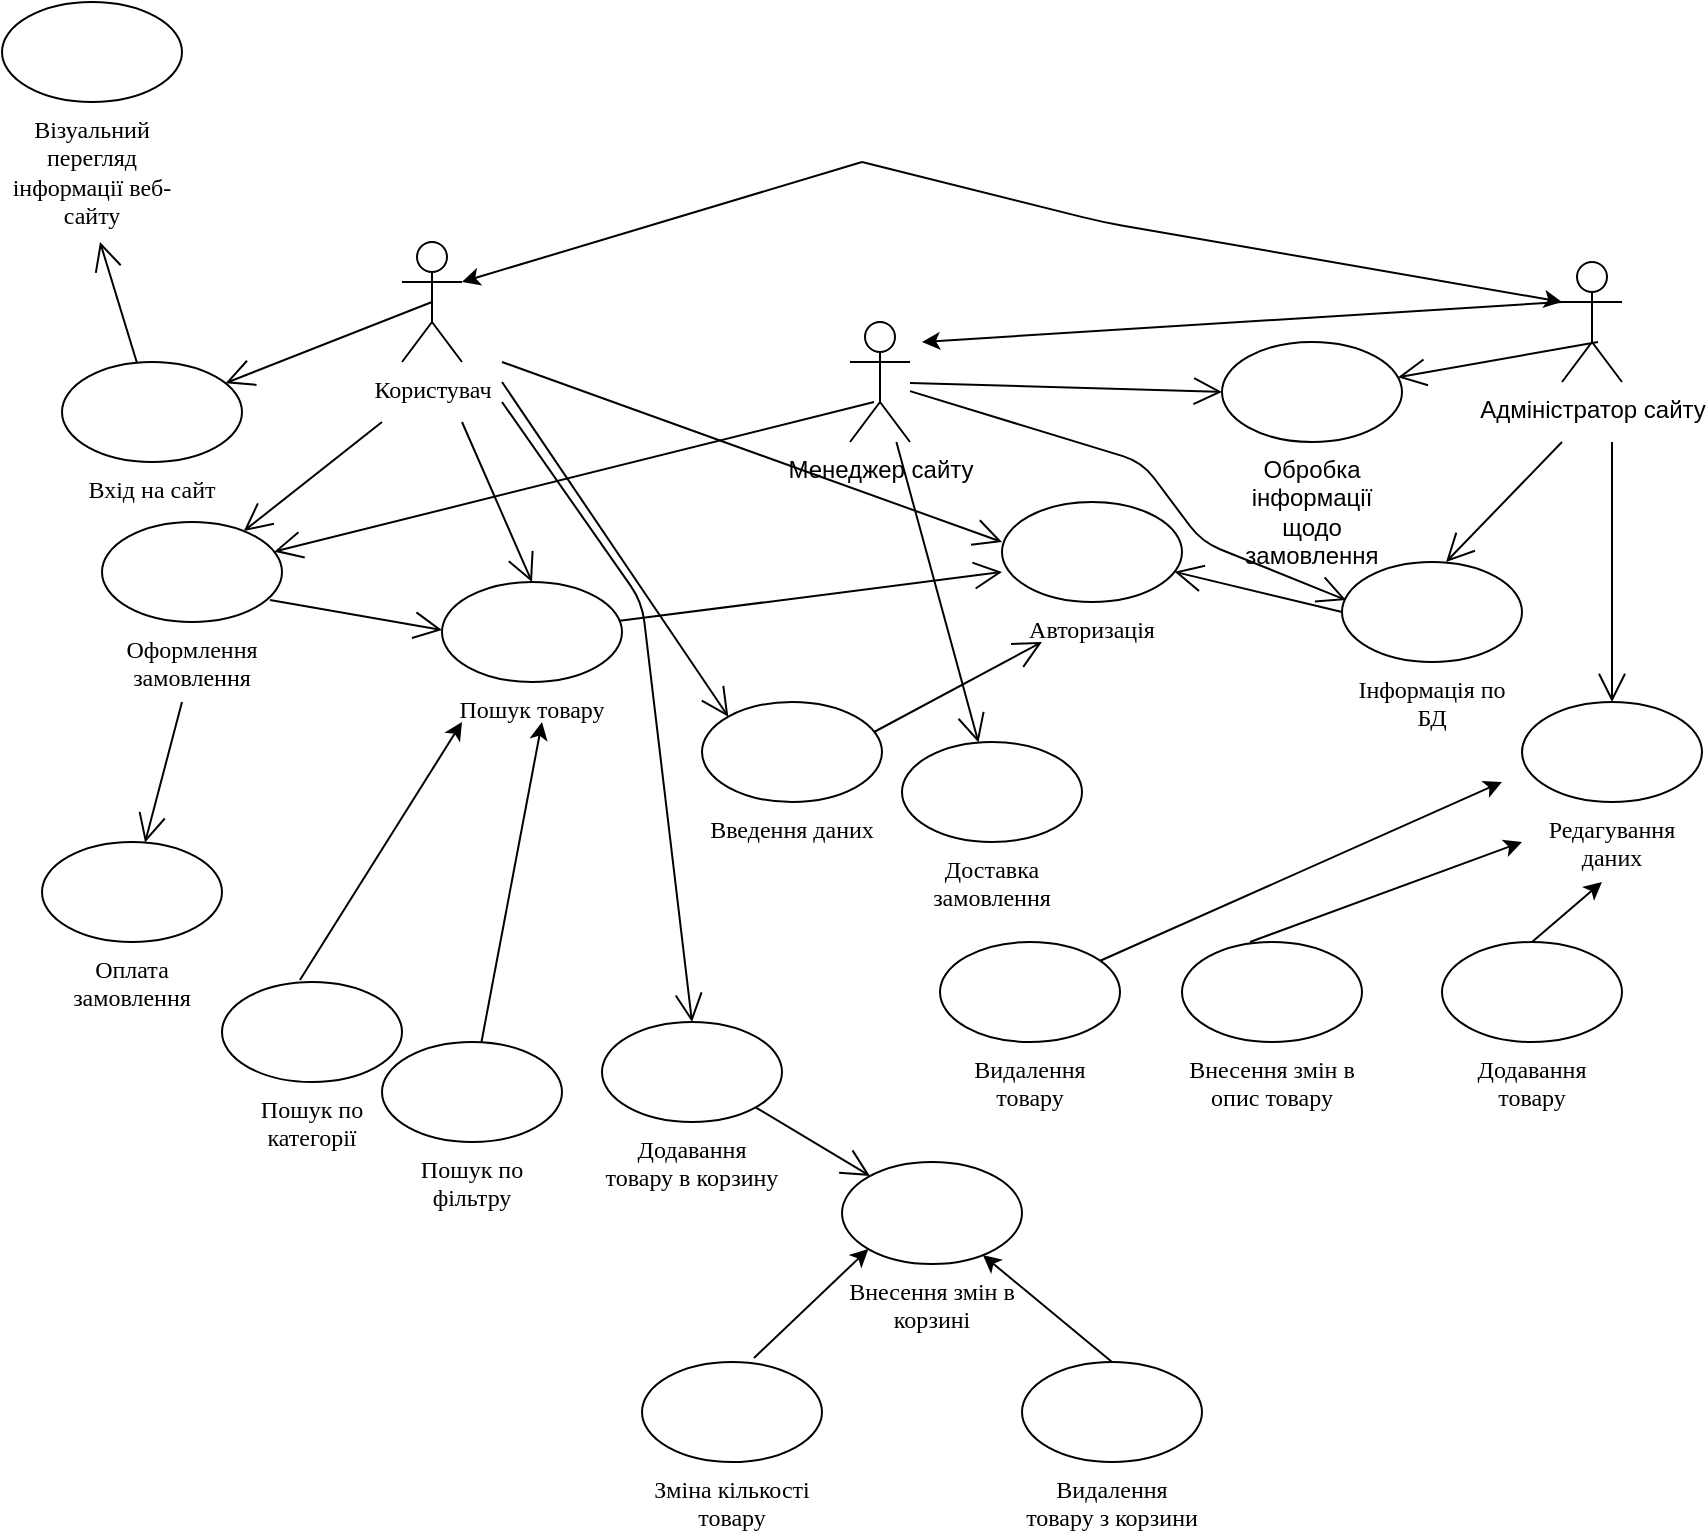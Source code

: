 <mxfile version="13.8.0" type="github">
  <diagram id="E9mnhByZpK79OgZdpuxl" name="Page-1">
    <mxGraphModel dx="1688" dy="482" grid="1" gridSize="10" guides="1" tooltips="1" connect="1" arrows="1" fold="1" page="1" pageScale="1" pageWidth="827" pageHeight="1169" math="0" shadow="0">
      <root>
        <mxCell id="0" />
        <mxCell id="1" parent="0" />
        <mxCell id="ubDPqs4LphS3bVQGvgHs-1" value="Користувач" style="shape=umlActor;verticalLabelPosition=bottom;verticalAlign=top;html=1;fontFamily=Times New Roman;" vertex="1" parent="1">
          <mxGeometry x="190" y="390" width="30" height="60" as="geometry" />
        </mxCell>
        <mxCell id="ubDPqs4LphS3bVQGvgHs-2" value="Адміністратор сайту" style="shape=umlActor;verticalLabelPosition=bottom;verticalAlign=top;html=1;" vertex="1" parent="1">
          <mxGeometry x="770" y="400" width="30" height="60" as="geometry" />
        </mxCell>
        <mxCell id="ubDPqs4LphS3bVQGvgHs-3" value="Менеджер сайту&lt;br&gt;" style="shape=umlActor;verticalLabelPosition=bottom;verticalAlign=top;html=1;" vertex="1" parent="1">
          <mxGeometry x="414" y="430" width="30" height="60" as="geometry" />
        </mxCell>
        <mxCell id="ubDPqs4LphS3bVQGvgHs-11" value="" style="endArrow=classic;html=1;fontFamily=Times New Roman;entryX=1;entryY=0.333;entryDx=0;entryDy=0;entryPerimeter=0;" edge="1" parent="1" target="ubDPqs4LphS3bVQGvgHs-1">
          <mxGeometry width="50" height="50" relative="1" as="geometry">
            <mxPoint x="420" y="350" as="sourcePoint" />
            <mxPoint x="470" y="300" as="targetPoint" />
          </mxGeometry>
        </mxCell>
        <mxCell id="ubDPqs4LphS3bVQGvgHs-12" value="" style="endArrow=classic;html=1;fontFamily=Times New Roman;exitX=0;exitY=0.333;exitDx=0;exitDy=0;exitPerimeter=0;" edge="1" parent="1" source="ubDPqs4LphS3bVQGvgHs-2">
          <mxGeometry width="50" height="50" relative="1" as="geometry">
            <mxPoint x="680" y="410" as="sourcePoint" />
            <mxPoint x="450" y="440" as="targetPoint" />
          </mxGeometry>
        </mxCell>
        <mxCell id="ubDPqs4LphS3bVQGvgHs-13" value="" style="endArrow=classic;html=1;fontFamily=Times New Roman;entryX=0;entryY=0.333;entryDx=0;entryDy=0;entryPerimeter=0;" edge="1" parent="1" target="ubDPqs4LphS3bVQGvgHs-2">
          <mxGeometry width="50" height="50" relative="1" as="geometry">
            <mxPoint x="420" y="350" as="sourcePoint" />
            <mxPoint x="470" y="300" as="targetPoint" />
            <Array as="points">
              <mxPoint x="540" y="380" />
            </Array>
          </mxGeometry>
        </mxCell>
        <mxCell id="ubDPqs4LphS3bVQGvgHs-15" value="" style="endArrow=open;endFill=1;endSize=12;html=1;fontFamily=Times New Roman;" edge="1" parent="1" target="ubDPqs4LphS3bVQGvgHs-17">
          <mxGeometry width="160" relative="1" as="geometry">
            <mxPoint x="180" y="480" as="sourcePoint" />
            <mxPoint x="130" y="560" as="targetPoint" />
          </mxGeometry>
        </mxCell>
        <mxCell id="ubDPqs4LphS3bVQGvgHs-16" value="" style="endArrow=open;endFill=1;endSize=12;html=1;fontFamily=Times New Roman;" edge="1" parent="1">
          <mxGeometry width="160" relative="1" as="geometry">
            <mxPoint x="220" y="480" as="sourcePoint" />
            <mxPoint x="255" y="560" as="targetPoint" />
          </mxGeometry>
        </mxCell>
        <mxCell id="ubDPqs4LphS3bVQGvgHs-17" value="Оформлення замовлення" style="ellipse;whiteSpace=wrap;html=1;fontFamily=Times New Roman;labelPosition=center;verticalLabelPosition=bottom;align=center;verticalAlign=top;" vertex="1" parent="1">
          <mxGeometry x="40" y="530" width="90" height="50" as="geometry" />
        </mxCell>
        <mxCell id="ubDPqs4LphS3bVQGvgHs-18" value="Пошук товару&lt;br&gt;" style="ellipse;whiteSpace=wrap;html=1;fontFamily=Times New Roman;align=center;labelPosition=center;verticalLabelPosition=bottom;verticalAlign=top;" vertex="1" parent="1">
          <mxGeometry x="210" y="560" width="90" height="50" as="geometry" />
        </mxCell>
        <mxCell id="ubDPqs4LphS3bVQGvgHs-21" value="" style="endArrow=open;endFill=1;endSize=12;html=1;fontFamily=Times New Roman;exitX=0.933;exitY=0.78;exitDx=0;exitDy=0;exitPerimeter=0;" edge="1" parent="1" source="ubDPqs4LphS3bVQGvgHs-17">
          <mxGeometry width="160" relative="1" as="geometry">
            <mxPoint x="160" y="584" as="sourcePoint" />
            <mxPoint x="210" y="584" as="targetPoint" />
          </mxGeometry>
        </mxCell>
        <mxCell id="ubDPqs4LphS3bVQGvgHs-23" value="Оплата замовлення" style="ellipse;whiteSpace=wrap;html=1;fontFamily=Times New Roman;labelPosition=center;verticalLabelPosition=bottom;align=center;verticalAlign=top;" vertex="1" parent="1">
          <mxGeometry x="10" y="690" width="90" height="50" as="geometry" />
        </mxCell>
        <mxCell id="ubDPqs4LphS3bVQGvgHs-24" value="" style="endArrow=open;endFill=1;endSize=12;html=1;fontFamily=Times New Roman;" edge="1" parent="1" target="ubDPqs4LphS3bVQGvgHs-23">
          <mxGeometry width="160" relative="1" as="geometry">
            <mxPoint x="80" y="620" as="sourcePoint" />
            <mxPoint x="140" y="730" as="targetPoint" />
          </mxGeometry>
        </mxCell>
        <mxCell id="ubDPqs4LphS3bVQGvgHs-25" value="Пошук по категорії&lt;br&gt;" style="ellipse;whiteSpace=wrap;html=1;fontFamily=Times New Roman;labelPosition=center;verticalLabelPosition=bottom;align=center;verticalAlign=top;" vertex="1" parent="1">
          <mxGeometry x="100" y="760" width="90" height="50" as="geometry" />
        </mxCell>
        <mxCell id="ubDPqs4LphS3bVQGvgHs-27" value="Пошук по фільтру&lt;br&gt;" style="ellipse;whiteSpace=wrap;html=1;fontFamily=Times New Roman;labelPosition=center;verticalLabelPosition=bottom;align=center;verticalAlign=top;" vertex="1" parent="1">
          <mxGeometry x="180" y="790" width="90" height="50" as="geometry" />
        </mxCell>
        <mxCell id="ubDPqs4LphS3bVQGvgHs-28" value="" style="endArrow=classic;html=1;fontFamily=Times New Roman;exitX=0.433;exitY=-0.02;exitDx=0;exitDy=0;exitPerimeter=0;" edge="1" parent="1" source="ubDPqs4LphS3bVQGvgHs-25">
          <mxGeometry width="50" height="50" relative="1" as="geometry">
            <mxPoint x="280" y="770" as="sourcePoint" />
            <mxPoint x="220" y="630" as="targetPoint" />
          </mxGeometry>
        </mxCell>
        <mxCell id="ubDPqs4LphS3bVQGvgHs-30" value="" style="endArrow=classic;html=1;fontFamily=Times New Roman;" edge="1" parent="1" source="ubDPqs4LphS3bVQGvgHs-27">
          <mxGeometry width="50" height="50" relative="1" as="geometry">
            <mxPoint x="390" y="780" as="sourcePoint" />
            <mxPoint x="260" y="630" as="targetPoint" />
          </mxGeometry>
        </mxCell>
        <mxCell id="ubDPqs4LphS3bVQGvgHs-32" value="Інформація по БД" style="ellipse;whiteSpace=wrap;html=1;fontFamily=Times New Roman;labelPosition=center;verticalLabelPosition=bottom;align=center;verticalAlign=top;" vertex="1" parent="1">
          <mxGeometry x="660" y="550" width="90" height="50" as="geometry" />
        </mxCell>
        <mxCell id="ubDPqs4LphS3bVQGvgHs-33" value="Авторизація" style="ellipse;whiteSpace=wrap;html=1;fontFamily=Times New Roman;labelPosition=center;verticalLabelPosition=bottom;align=center;verticalAlign=top;" vertex="1" parent="1">
          <mxGeometry x="490" y="520" width="90" height="50" as="geometry" />
        </mxCell>
        <mxCell id="ubDPqs4LphS3bVQGvgHs-34" value="Введення даних&lt;br&gt;" style="ellipse;whiteSpace=wrap;html=1;fontFamily=Times New Roman;labelPosition=center;verticalLabelPosition=bottom;align=center;verticalAlign=top;" vertex="1" parent="1">
          <mxGeometry x="340" y="620" width="90" height="50" as="geometry" />
        </mxCell>
        <mxCell id="ubDPqs4LphS3bVQGvgHs-35" value="Додавання товару" style="ellipse;whiteSpace=wrap;html=1;fontFamily=Times New Roman;labelPosition=center;verticalLabelPosition=bottom;align=center;verticalAlign=top;" vertex="1" parent="1">
          <mxGeometry x="710" y="740" width="90" height="50" as="geometry" />
        </mxCell>
        <mxCell id="ubDPqs4LphS3bVQGvgHs-36" value="Внесення змін в опис товару" style="ellipse;whiteSpace=wrap;html=1;fontFamily=Times New Roman;labelPosition=center;verticalLabelPosition=bottom;align=center;verticalAlign=top;" vertex="1" parent="1">
          <mxGeometry x="580" y="740" width="90" height="50" as="geometry" />
        </mxCell>
        <mxCell id="ubDPqs4LphS3bVQGvgHs-37" value="Видалення товару" style="ellipse;whiteSpace=wrap;html=1;fontFamily=Times New Roman;labelPosition=center;verticalLabelPosition=bottom;align=center;verticalAlign=top;" vertex="1" parent="1">
          <mxGeometry x="459" y="740" width="90" height="50" as="geometry" />
        </mxCell>
        <mxCell id="ubDPqs4LphS3bVQGvgHs-41" value="" style="endArrow=open;endFill=1;endSize=12;html=1;fontFamily=Times New Roman;exitX=0;exitY=0.5;exitDx=0;exitDy=0;" edge="1" parent="1" source="ubDPqs4LphS3bVQGvgHs-32" target="ubDPqs4LphS3bVQGvgHs-33">
          <mxGeometry width="160" relative="1" as="geometry">
            <mxPoint x="610" y="600" as="sourcePoint" />
            <mxPoint x="580" y="557" as="targetPoint" />
          </mxGeometry>
        </mxCell>
        <mxCell id="ubDPqs4LphS3bVQGvgHs-42" value="" style="endArrow=open;endFill=1;endSize=12;html=1;fontFamily=Times New Roman;" edge="1" parent="1" source="ubDPqs4LphS3bVQGvgHs-18">
          <mxGeometry width="160" relative="1" as="geometry">
            <mxPoint x="300" y="584" as="sourcePoint" />
            <mxPoint x="490" y="555" as="targetPoint" />
            <Array as="points" />
          </mxGeometry>
        </mxCell>
        <mxCell id="ubDPqs4LphS3bVQGvgHs-43" value="" style="endArrow=open;endFill=1;endSize=12;html=1;fontFamily=Times New Roman;exitX=0.956;exitY=0.3;exitDx=0;exitDy=0;exitPerimeter=0;" edge="1" parent="1" source="ubDPqs4LphS3bVQGvgHs-34">
          <mxGeometry width="160" relative="1" as="geometry">
            <mxPoint x="424" y="610" as="sourcePoint" />
            <mxPoint x="510" y="590" as="targetPoint" />
          </mxGeometry>
        </mxCell>
        <mxCell id="ubDPqs4LphS3bVQGvgHs-45" value="" style="endArrow=classic;html=1;fontFamily=Times New Roman;" edge="1" parent="1" source="ubDPqs4LphS3bVQGvgHs-37">
          <mxGeometry width="50" height="50" relative="1" as="geometry">
            <mxPoint x="430" y="740" as="sourcePoint" />
            <mxPoint x="740" y="660" as="targetPoint" />
          </mxGeometry>
        </mxCell>
        <mxCell id="ubDPqs4LphS3bVQGvgHs-46" value="" style="endArrow=classic;html=1;fontFamily=Times New Roman;exitX=0.378;exitY=0;exitDx=0;exitDy=0;exitPerimeter=0;" edge="1" parent="1" source="ubDPqs4LphS3bVQGvgHs-36">
          <mxGeometry width="50" height="50" relative="1" as="geometry">
            <mxPoint x="590" y="720" as="sourcePoint" />
            <mxPoint x="750" y="690" as="targetPoint" />
          </mxGeometry>
        </mxCell>
        <mxCell id="ubDPqs4LphS3bVQGvgHs-47" value="" style="endArrow=classic;html=1;fontFamily=Times New Roman;exitX=0.5;exitY=0;exitDx=0;exitDy=0;" edge="1" parent="1" source="ubDPqs4LphS3bVQGvgHs-35">
          <mxGeometry width="50" height="50" relative="1" as="geometry">
            <mxPoint x="700" y="730" as="sourcePoint" />
            <mxPoint x="790" y="710" as="targetPoint" />
          </mxGeometry>
        </mxCell>
        <mxCell id="ubDPqs4LphS3bVQGvgHs-291" value="" style="endArrow=open;endFill=1;endSize=12;html=1;fontFamily=Times New Roman;exitX=0.4;exitY=0.667;exitDx=0;exitDy=0;exitPerimeter=0;" edge="1" parent="1" source="ubDPqs4LphS3bVQGvgHs-3" target="ubDPqs4LphS3bVQGvgHs-17">
          <mxGeometry width="160" relative="1" as="geometry">
            <mxPoint x="360" y="560" as="sourcePoint" />
            <mxPoint x="520" y="560" as="targetPoint" />
          </mxGeometry>
        </mxCell>
        <mxCell id="ubDPqs4LphS3bVQGvgHs-297" value="" style="endArrow=open;endFill=1;endSize=12;html=1;fontFamily=Times New Roman;" edge="1" parent="1">
          <mxGeometry width="160" relative="1" as="geometry">
            <mxPoint x="240" y="450" as="sourcePoint" />
            <mxPoint x="490" y="540" as="targetPoint" />
          </mxGeometry>
        </mxCell>
        <mxCell id="ubDPqs4LphS3bVQGvgHs-298" value="" style="endArrow=open;endFill=1;endSize=12;html=1;fontFamily=Times New Roman;exitX=0.6;exitY=0.667;exitDx=0;exitDy=0;exitPerimeter=0;" edge="1" parent="1" source="ubDPqs4LphS3bVQGvgHs-2" target="ubDPqs4LphS3bVQGvgHs-299">
          <mxGeometry width="160" relative="1" as="geometry">
            <mxPoint x="360" y="560" as="sourcePoint" />
            <mxPoint x="520" y="560" as="targetPoint" />
          </mxGeometry>
        </mxCell>
        <mxCell id="ubDPqs4LphS3bVQGvgHs-299" value="Обробка інформації щодо замовлення" style="ellipse;whiteSpace=wrap;html=1;labelPosition=center;verticalLabelPosition=bottom;align=center;verticalAlign=top;" vertex="1" parent="1">
          <mxGeometry x="600" y="440" width="90" height="50" as="geometry" />
        </mxCell>
        <mxCell id="ubDPqs4LphS3bVQGvgHs-300" value="" style="endArrow=open;endFill=1;endSize=12;html=1;fontFamily=Times New Roman;entryX=0;entryY=0.5;entryDx=0;entryDy=0;" edge="1" parent="1" source="ubDPqs4LphS3bVQGvgHs-3" target="ubDPqs4LphS3bVQGvgHs-299">
          <mxGeometry width="160" relative="1" as="geometry">
            <mxPoint x="360" y="560" as="sourcePoint" />
            <mxPoint x="520" y="560" as="targetPoint" />
          </mxGeometry>
        </mxCell>
        <mxCell id="ubDPqs4LphS3bVQGvgHs-302" value="" style="endArrow=open;endFill=1;endSize=12;html=1;fontFamily=Times New Roman;entryX=0.578;entryY=0;entryDx=0;entryDy=0;entryPerimeter=0;" edge="1" parent="1" target="ubDPqs4LphS3bVQGvgHs-32">
          <mxGeometry width="160" relative="1" as="geometry">
            <mxPoint x="770" y="490" as="sourcePoint" />
            <mxPoint x="520" y="560" as="targetPoint" />
          </mxGeometry>
        </mxCell>
        <mxCell id="ubDPqs4LphS3bVQGvgHs-303" value="Вхід на сайт" style="ellipse;whiteSpace=wrap;html=1;fontFamily=Times New Roman;labelPosition=center;verticalLabelPosition=bottom;align=center;verticalAlign=top;" vertex="1" parent="1">
          <mxGeometry x="20" y="450" width="90" height="50" as="geometry" />
        </mxCell>
        <mxCell id="ubDPqs4LphS3bVQGvgHs-304" value="" style="endArrow=open;endFill=1;endSize=12;html=1;fontFamily=Times New Roman;exitX=0.5;exitY=0.5;exitDx=0;exitDy=0;exitPerimeter=0;" edge="1" parent="1" source="ubDPqs4LphS3bVQGvgHs-1" target="ubDPqs4LphS3bVQGvgHs-303">
          <mxGeometry width="160" relative="1" as="geometry">
            <mxPoint x="360" y="560" as="sourcePoint" />
            <mxPoint x="520" y="560" as="targetPoint" />
          </mxGeometry>
        </mxCell>
        <mxCell id="ubDPqs4LphS3bVQGvgHs-305" value="Додавання товару в корзину" style="ellipse;whiteSpace=wrap;html=1;fontFamily=Times New Roman;labelPosition=center;verticalLabelPosition=bottom;align=center;verticalAlign=top;" vertex="1" parent="1">
          <mxGeometry x="290" y="780" width="90" height="50" as="geometry" />
        </mxCell>
        <mxCell id="ubDPqs4LphS3bVQGvgHs-307" value="" style="endArrow=open;endFill=1;endSize=12;html=1;fontFamily=Times New Roman;entryX=0.5;entryY=0;entryDx=0;entryDy=0;" edge="1" parent="1" target="ubDPqs4LphS3bVQGvgHs-305">
          <mxGeometry width="160" relative="1" as="geometry">
            <mxPoint x="240" y="470" as="sourcePoint" />
            <mxPoint x="500" y="660" as="targetPoint" />
            <Array as="points">
              <mxPoint x="310" y="570" />
            </Array>
          </mxGeometry>
        </mxCell>
        <mxCell id="ubDPqs4LphS3bVQGvgHs-308" value="" style="endArrow=open;endFill=1;endSize=12;html=1;fontFamily=Times New Roman;exitX=1;exitY=1;exitDx=0;exitDy=0;" edge="1" parent="1" source="ubDPqs4LphS3bVQGvgHs-305" target="ubDPqs4LphS3bVQGvgHs-309">
          <mxGeometry width="160" relative="1" as="geometry">
            <mxPoint x="340" y="660" as="sourcePoint" />
            <mxPoint x="470" y="861" as="targetPoint" />
          </mxGeometry>
        </mxCell>
        <mxCell id="ubDPqs4LphS3bVQGvgHs-309" value="Внесення змін в корзині" style="ellipse;whiteSpace=wrap;html=1;labelPosition=center;verticalLabelPosition=bottom;align=center;verticalAlign=top;fontFamily=Times New Roman;" vertex="1" parent="1">
          <mxGeometry x="410" y="850" width="90" height="51" as="geometry" />
        </mxCell>
        <mxCell id="ubDPqs4LphS3bVQGvgHs-310" value="Видалення товару з корзини" style="ellipse;whiteSpace=wrap;html=1;fontFamily=Times New Roman;labelPosition=center;verticalLabelPosition=bottom;align=center;verticalAlign=top;" vertex="1" parent="1">
          <mxGeometry x="500" y="950" width="90" height="50" as="geometry" />
        </mxCell>
        <mxCell id="ubDPqs4LphS3bVQGvgHs-312" value="Зміна кількості товару" style="ellipse;whiteSpace=wrap;html=1;fontFamily=Times New Roman;labelPosition=center;verticalLabelPosition=bottom;align=center;verticalAlign=top;" vertex="1" parent="1">
          <mxGeometry x="310" y="950" width="90" height="50" as="geometry" />
        </mxCell>
        <mxCell id="ubDPqs4LphS3bVQGvgHs-314" value="Візуальний перегляд інформації веб-сайту&lt;br&gt;" style="ellipse;whiteSpace=wrap;html=1;fontFamily=Times New Roman;labelPosition=center;verticalLabelPosition=bottom;align=center;verticalAlign=top;" vertex="1" parent="1">
          <mxGeometry x="-10" y="270" width="90" height="50" as="geometry" />
        </mxCell>
        <mxCell id="ubDPqs4LphS3bVQGvgHs-315" value="" style="endArrow=open;endFill=1;endSize=12;html=1;fontFamily=Times New Roman;" edge="1" parent="1" source="ubDPqs4LphS3bVQGvgHs-303">
          <mxGeometry width="160" relative="1" as="geometry">
            <mxPoint x="39" y="390" as="sourcePoint" />
            <mxPoint x="39" y="390" as="targetPoint" />
          </mxGeometry>
        </mxCell>
        <mxCell id="ubDPqs4LphS3bVQGvgHs-316" value="Редагування даних" style="ellipse;whiteSpace=wrap;html=1;fontFamily=Times New Roman;labelPosition=center;verticalLabelPosition=bottom;align=center;verticalAlign=top;" vertex="1" parent="1">
          <mxGeometry x="750" y="620" width="90" height="50" as="geometry" />
        </mxCell>
        <mxCell id="ubDPqs4LphS3bVQGvgHs-317" value="" style="endArrow=open;endFill=1;endSize=12;html=1;fontFamily=Times New Roman;entryX=0.5;entryY=0;entryDx=0;entryDy=0;" edge="1" parent="1" target="ubDPqs4LphS3bVQGvgHs-316">
          <mxGeometry width="160" relative="1" as="geometry">
            <mxPoint x="795" y="490" as="sourcePoint" />
            <mxPoint x="500" y="670" as="targetPoint" />
          </mxGeometry>
        </mxCell>
        <mxCell id="ubDPqs4LphS3bVQGvgHs-318" value="" style="endArrow=open;endFill=1;endSize=12;html=1;fontFamily=Times New Roman;entryX=0;entryY=0;entryDx=0;entryDy=0;" edge="1" parent="1" target="ubDPqs4LphS3bVQGvgHs-34">
          <mxGeometry width="160" relative="1" as="geometry">
            <mxPoint x="240" y="460" as="sourcePoint" />
            <mxPoint x="500" y="570" as="targetPoint" />
          </mxGeometry>
        </mxCell>
        <mxCell id="ubDPqs4LphS3bVQGvgHs-319" value="" style="endArrow=open;endFill=1;endSize=12;html=1;fontFamily=Times New Roman;entryX=0.022;entryY=0.38;entryDx=0;entryDy=0;entryPerimeter=0;" edge="1" parent="1" source="ubDPqs4LphS3bVQGvgHs-3" target="ubDPqs4LphS3bVQGvgHs-32">
          <mxGeometry width="160" relative="1" as="geometry">
            <mxPoint x="340" y="570" as="sourcePoint" />
            <mxPoint x="500" y="570" as="targetPoint" />
            <Array as="points">
              <mxPoint x="560" y="500" />
              <mxPoint x="590" y="540" />
            </Array>
          </mxGeometry>
        </mxCell>
        <mxCell id="ubDPqs4LphS3bVQGvgHs-320" value="Доставка замовлення" style="ellipse;whiteSpace=wrap;html=1;fontFamily=Times New Roman;labelPosition=center;verticalLabelPosition=bottom;align=center;verticalAlign=top;" vertex="1" parent="1">
          <mxGeometry x="440" y="640" width="90" height="50" as="geometry" />
        </mxCell>
        <mxCell id="ubDPqs4LphS3bVQGvgHs-321" value="" style="endArrow=open;endFill=1;endSize=12;html=1;fontFamily=Times New Roman;" edge="1" parent="1" source="ubDPqs4LphS3bVQGvgHs-3" target="ubDPqs4LphS3bVQGvgHs-320">
          <mxGeometry width="160" relative="1" as="geometry">
            <mxPoint x="340" y="570" as="sourcePoint" />
            <mxPoint x="500" y="570" as="targetPoint" />
          </mxGeometry>
        </mxCell>
        <mxCell id="ubDPqs4LphS3bVQGvgHs-323" value="" style="endArrow=classic;html=1;fontFamily=Times New Roman;exitX=0.622;exitY=-0.04;exitDx=0;exitDy=0;exitPerimeter=0;entryX=0;entryY=1;entryDx=0;entryDy=0;" edge="1" parent="1" source="ubDPqs4LphS3bVQGvgHs-312" target="ubDPqs4LphS3bVQGvgHs-309">
          <mxGeometry width="50" height="50" relative="1" as="geometry">
            <mxPoint x="400" y="890" as="sourcePoint" />
            <mxPoint x="450" y="840" as="targetPoint" />
          </mxGeometry>
        </mxCell>
        <mxCell id="ubDPqs4LphS3bVQGvgHs-324" value="" style="endArrow=classic;html=1;fontFamily=Times New Roman;exitX=0.5;exitY=0;exitDx=0;exitDy=0;" edge="1" parent="1" source="ubDPqs4LphS3bVQGvgHs-310" target="ubDPqs4LphS3bVQGvgHs-309">
          <mxGeometry width="50" height="50" relative="1" as="geometry">
            <mxPoint x="400" y="890" as="sourcePoint" />
            <mxPoint x="500" y="900" as="targetPoint" />
          </mxGeometry>
        </mxCell>
      </root>
    </mxGraphModel>
  </diagram>
</mxfile>
